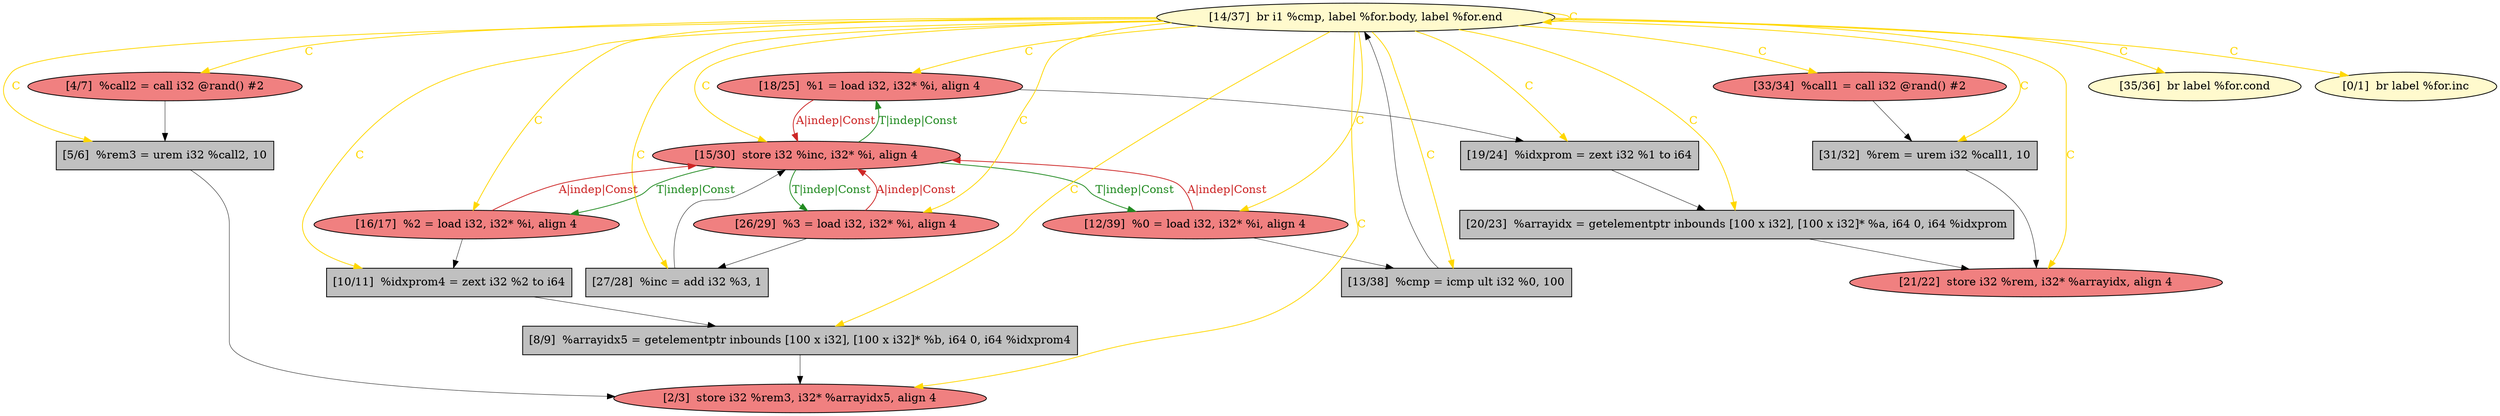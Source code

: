 
digraph G {


node300 [fillcolor=grey,label="[5/6]  %rem3 = urem i32 %call2, 10",shape=rectangle,style=filled ]
node298 [fillcolor=lightcoral,label="[18/25]  %1 = load i32, i32* %i, align 4",shape=ellipse,style=filled ]
node297 [fillcolor=lightcoral,label="[21/22]  store i32 %rem, i32* %arrayidx, align 4",shape=ellipse,style=filled ]
node286 [fillcolor=lightcoral,label="[12/39]  %0 = load i32, i32* %i, align 4",shape=ellipse,style=filled ]
node285 [fillcolor=grey,label="[10/11]  %idxprom4 = zext i32 %2 to i64",shape=rectangle,style=filled ]
node299 [fillcolor=lightcoral,label="[15/30]  store i32 %inc, i32* %i, align 4",shape=ellipse,style=filled ]
node284 [fillcolor=grey,label="[8/9]  %arrayidx5 = getelementptr inbounds [100 x i32], [100 x i32]* %b, i64 0, i64 %idxprom4",shape=rectangle,style=filled ]
node292 [fillcolor=lightcoral,label="[33/34]  %call1 = call i32 @rand() #2",shape=ellipse,style=filled ]
node288 [fillcolor=lemonchiffon,label="[14/37]  br i1 %cmp, label %for.body, label %for.end",shape=ellipse,style=filled ]
node282 [fillcolor=lightcoral,label="[2/3]  store i32 %rem3, i32* %arrayidx5, align 4",shape=ellipse,style=filled ]
node291 [fillcolor=lemonchiffon,label="[35/36]  br label %for.cond",shape=ellipse,style=filled ]
node294 [fillcolor=grey,label="[13/38]  %cmp = icmp ult i32 %0, 100",shape=rectangle,style=filled ]
node287 [fillcolor=lightcoral,label="[26/29]  %3 = load i32, i32* %i, align 4",shape=ellipse,style=filled ]
node281 [fillcolor=lemonchiffon,label="[0/1]  br label %for.inc",shape=ellipse,style=filled ]
node289 [fillcolor=grey,label="[27/28]  %inc = add i32 %3, 1",shape=rectangle,style=filled ]
node283 [fillcolor=lightcoral,label="[4/7]  %call2 = call i32 @rand() #2",shape=ellipse,style=filled ]
node293 [fillcolor=grey,label="[31/32]  %rem = urem i32 %call1, 10",shape=rectangle,style=filled ]
node290 [fillcolor=grey,label="[19/24]  %idxprom = zext i32 %1 to i64",shape=rectangle,style=filled ]
node295 [fillcolor=lightcoral,label="[16/17]  %2 = load i32, i32* %i, align 4",shape=ellipse,style=filled ]
node296 [fillcolor=grey,label="[20/23]  %arrayidx = getelementptr inbounds [100 x i32], [100 x i32]* %a, i64 0, i64 %idxprom",shape=rectangle,style=filled ]

node288->node297 [style=solid,color=gold,label="C",penwidth=1.0,fontcolor=gold ]
node287->node299 [style=solid,color=firebrick3,label="A|indep|Const",penwidth=1.0,fontcolor=firebrick3 ]
node299->node287 [style=solid,color=forestgreen,label="T|indep|Const",penwidth=1.0,fontcolor=forestgreen ]
node288->node293 [style=solid,color=gold,label="C",penwidth=1.0,fontcolor=gold ]
node288->node282 [style=solid,color=gold,label="C",penwidth=1.0,fontcolor=gold ]
node300->node282 [style=solid,color=black,label="",penwidth=0.5,fontcolor=black ]
node294->node288 [style=solid,color=black,label="",penwidth=0.5,fontcolor=black ]
node288->node292 [style=solid,color=gold,label="C",penwidth=1.0,fontcolor=gold ]
node288->node295 [style=solid,color=gold,label="C",penwidth=1.0,fontcolor=gold ]
node286->node294 [style=solid,color=black,label="",penwidth=0.5,fontcolor=black ]
node288->node287 [style=solid,color=gold,label="C",penwidth=1.0,fontcolor=gold ]
node288->node284 [style=solid,color=gold,label="C",penwidth=1.0,fontcolor=gold ]
node288->node285 [style=solid,color=gold,label="C",penwidth=1.0,fontcolor=gold ]
node290->node296 [style=solid,color=black,label="",penwidth=0.5,fontcolor=black ]
node286->node299 [style=solid,color=firebrick3,label="A|indep|Const",penwidth=1.0,fontcolor=firebrick3 ]
node288->node294 [style=solid,color=gold,label="C",penwidth=1.0,fontcolor=gold ]
node287->node289 [style=solid,color=black,label="",penwidth=0.5,fontcolor=black ]
node298->node290 [style=solid,color=black,label="",penwidth=0.5,fontcolor=black ]
node283->node300 [style=solid,color=black,label="",penwidth=0.5,fontcolor=black ]
node288->node300 [style=solid,color=gold,label="C",penwidth=1.0,fontcolor=gold ]
node295->node285 [style=solid,color=black,label="",penwidth=0.5,fontcolor=black ]
node284->node282 [style=solid,color=black,label="",penwidth=0.5,fontcolor=black ]
node299->node286 [style=solid,color=forestgreen,label="T|indep|Const",penwidth=1.0,fontcolor=forestgreen ]
node288->node289 [style=solid,color=gold,label="C",penwidth=1.0,fontcolor=gold ]
node296->node297 [style=solid,color=black,label="",penwidth=0.5,fontcolor=black ]
node295->node299 [style=solid,color=firebrick3,label="A|indep|Const",penwidth=1.0,fontcolor=firebrick3 ]
node299->node295 [style=solid,color=forestgreen,label="T|indep|Const",penwidth=1.0,fontcolor=forestgreen ]
node288->node283 [style=solid,color=gold,label="C",penwidth=1.0,fontcolor=gold ]
node293->node297 [style=solid,color=black,label="",penwidth=0.5,fontcolor=black ]
node288->node281 [style=solid,color=gold,label="C",penwidth=1.0,fontcolor=gold ]
node288->node298 [style=solid,color=gold,label="C",penwidth=1.0,fontcolor=gold ]
node288->node296 [style=solid,color=gold,label="C",penwidth=1.0,fontcolor=gold ]
node288->node299 [style=solid,color=gold,label="C",penwidth=1.0,fontcolor=gold ]
node288->node286 [style=solid,color=gold,label="C",penwidth=1.0,fontcolor=gold ]
node285->node284 [style=solid,color=black,label="",penwidth=0.5,fontcolor=black ]
node288->node290 [style=solid,color=gold,label="C",penwidth=1.0,fontcolor=gold ]
node298->node299 [style=solid,color=firebrick3,label="A|indep|Const",penwidth=1.0,fontcolor=firebrick3 ]
node292->node293 [style=solid,color=black,label="",penwidth=0.5,fontcolor=black ]
node299->node298 [style=solid,color=forestgreen,label="T|indep|Const",penwidth=1.0,fontcolor=forestgreen ]
node289->node299 [style=solid,color=black,label="",penwidth=0.5,fontcolor=black ]
node288->node288 [style=solid,color=gold,label="C",penwidth=1.0,fontcolor=gold ]
node288->node291 [style=solid,color=gold,label="C",penwidth=1.0,fontcolor=gold ]


}
